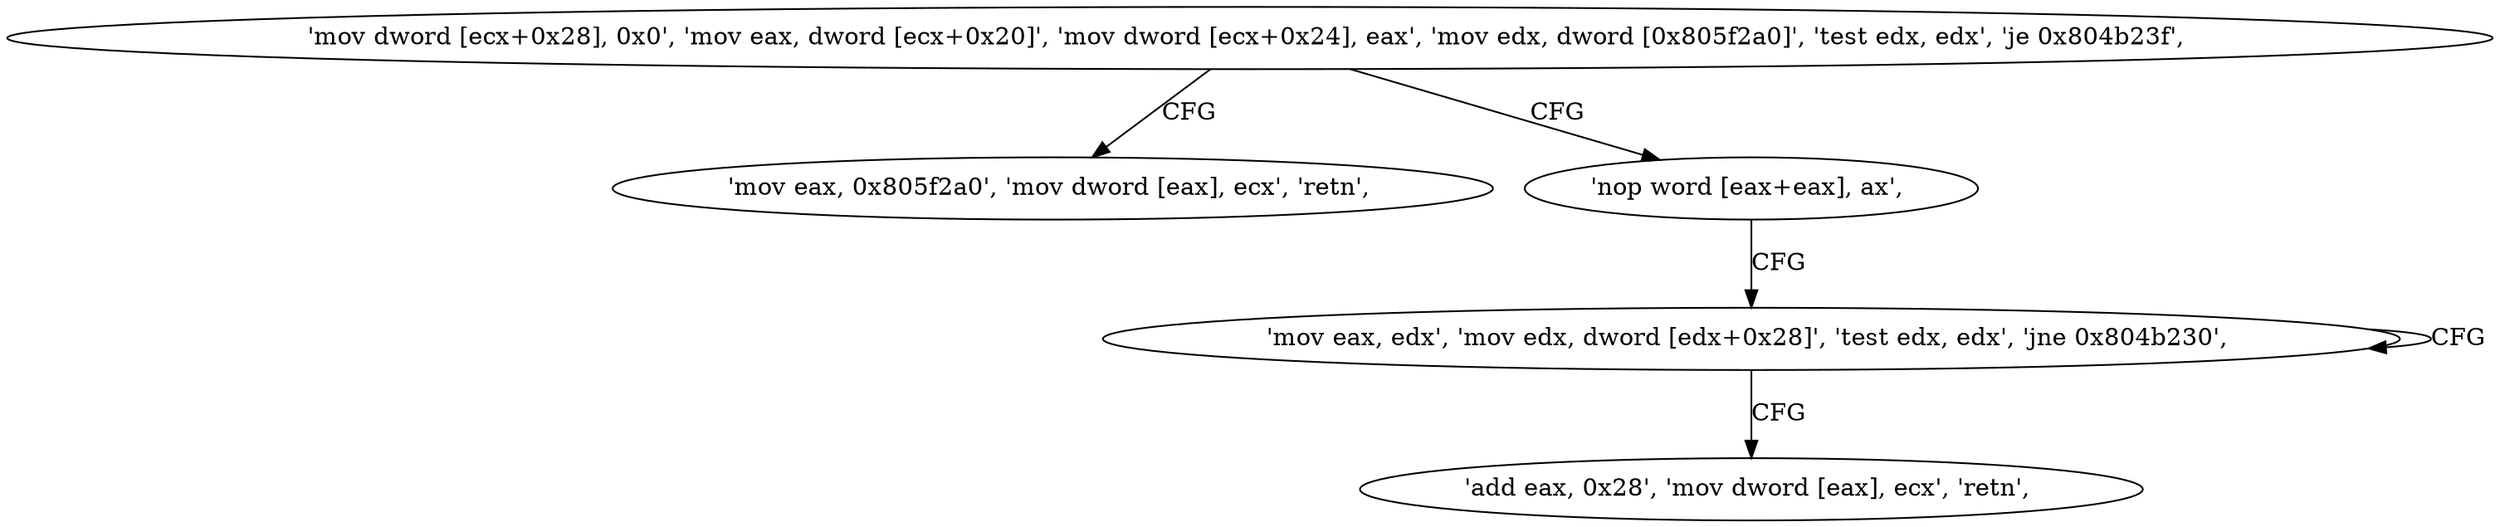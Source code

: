 digraph "func" {
"134525456" [label = "'mov dword [ecx+0x28], 0x0', 'mov eax, dword [ecx+0x20]', 'mov dword [ecx+0x24], eax', 'mov edx, dword [0x805f2a0]', 'test edx, edx', 'je 0x804b23f', " ]
"134525503" [label = "'mov eax, 0x805f2a0', 'mov dword [eax], ecx', 'retn', " ]
"134525479" [label = "'nop word [eax+eax], ax', " ]
"134525488" [label = "'mov eax, edx', 'mov edx, dword [edx+0x28]', 'test edx, edx', 'jne 0x804b230', " ]
"134525497" [label = "'add eax, 0x28', 'mov dword [eax], ecx', 'retn', " ]
"134525456" -> "134525503" [ label = "CFG" ]
"134525456" -> "134525479" [ label = "CFG" ]
"134525479" -> "134525488" [ label = "CFG" ]
"134525488" -> "134525488" [ label = "CFG" ]
"134525488" -> "134525497" [ label = "CFG" ]
}
